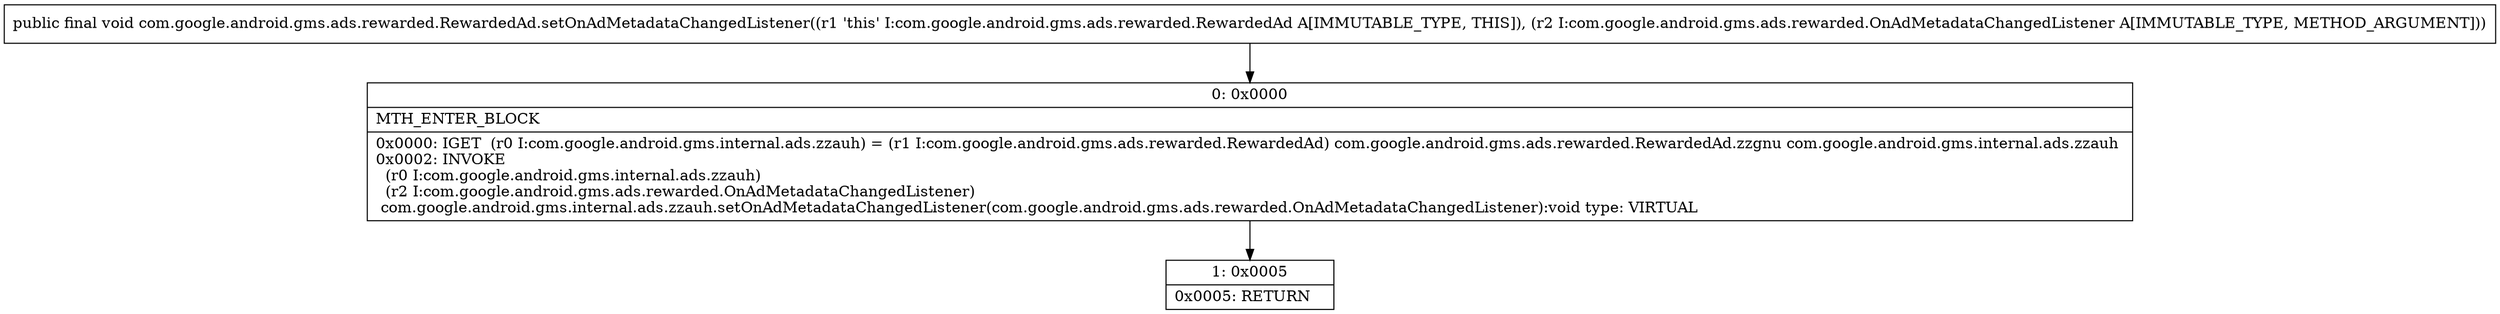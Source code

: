 digraph "CFG forcom.google.android.gms.ads.rewarded.RewardedAd.setOnAdMetadataChangedListener(Lcom\/google\/android\/gms\/ads\/rewarded\/OnAdMetadataChangedListener;)V" {
Node_0 [shape=record,label="{0\:\ 0x0000|MTH_ENTER_BLOCK\l|0x0000: IGET  (r0 I:com.google.android.gms.internal.ads.zzauh) = (r1 I:com.google.android.gms.ads.rewarded.RewardedAd) com.google.android.gms.ads.rewarded.RewardedAd.zzgnu com.google.android.gms.internal.ads.zzauh \l0x0002: INVOKE  \l  (r0 I:com.google.android.gms.internal.ads.zzauh)\l  (r2 I:com.google.android.gms.ads.rewarded.OnAdMetadataChangedListener)\l com.google.android.gms.internal.ads.zzauh.setOnAdMetadataChangedListener(com.google.android.gms.ads.rewarded.OnAdMetadataChangedListener):void type: VIRTUAL \l}"];
Node_1 [shape=record,label="{1\:\ 0x0005|0x0005: RETURN   \l}"];
MethodNode[shape=record,label="{public final void com.google.android.gms.ads.rewarded.RewardedAd.setOnAdMetadataChangedListener((r1 'this' I:com.google.android.gms.ads.rewarded.RewardedAd A[IMMUTABLE_TYPE, THIS]), (r2 I:com.google.android.gms.ads.rewarded.OnAdMetadataChangedListener A[IMMUTABLE_TYPE, METHOD_ARGUMENT])) }"];
MethodNode -> Node_0;
Node_0 -> Node_1;
}

